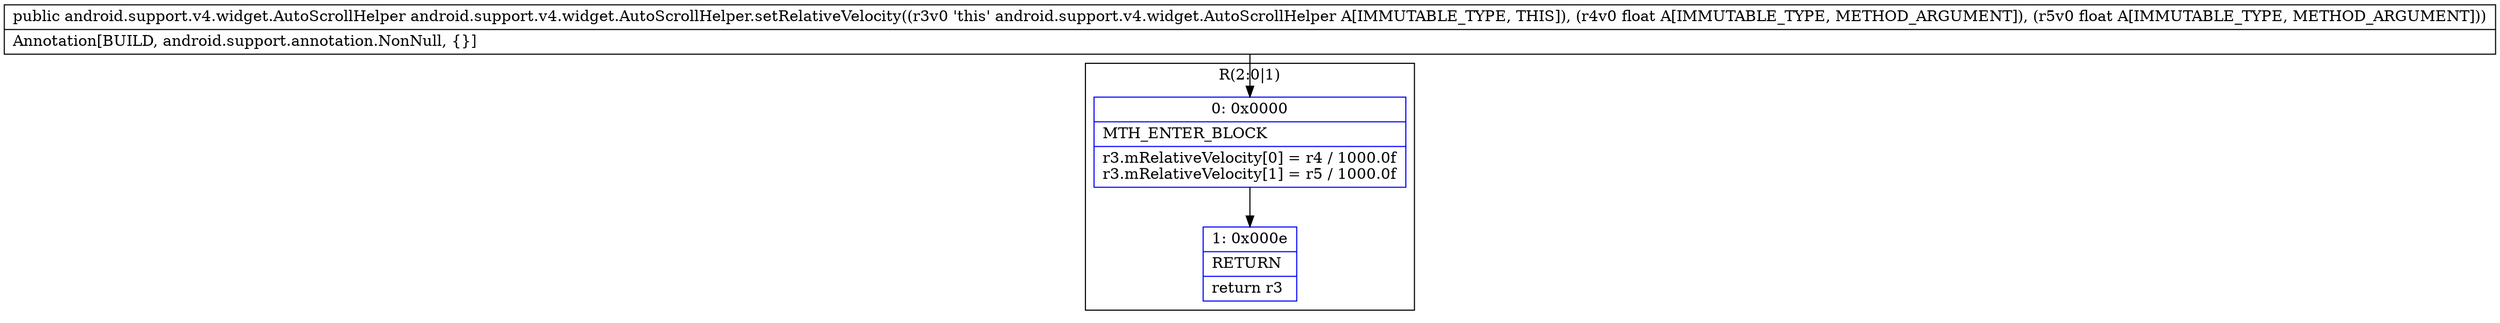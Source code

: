 digraph "CFG forandroid.support.v4.widget.AutoScrollHelper.setRelativeVelocity(FF)Landroid\/support\/v4\/widget\/AutoScrollHelper;" {
subgraph cluster_Region_310908747 {
label = "R(2:0|1)";
node [shape=record,color=blue];
Node_0 [shape=record,label="{0\:\ 0x0000|MTH_ENTER_BLOCK\l|r3.mRelativeVelocity[0] = r4 \/ 1000.0f\lr3.mRelativeVelocity[1] = r5 \/ 1000.0f\l}"];
Node_1 [shape=record,label="{1\:\ 0x000e|RETURN\l|return r3\l}"];
}
MethodNode[shape=record,label="{public android.support.v4.widget.AutoScrollHelper android.support.v4.widget.AutoScrollHelper.setRelativeVelocity((r3v0 'this' android.support.v4.widget.AutoScrollHelper A[IMMUTABLE_TYPE, THIS]), (r4v0 float A[IMMUTABLE_TYPE, METHOD_ARGUMENT]), (r5v0 float A[IMMUTABLE_TYPE, METHOD_ARGUMENT]))  | Annotation[BUILD, android.support.annotation.NonNull, \{\}]\l}"];
MethodNode -> Node_0;
Node_0 -> Node_1;
}

